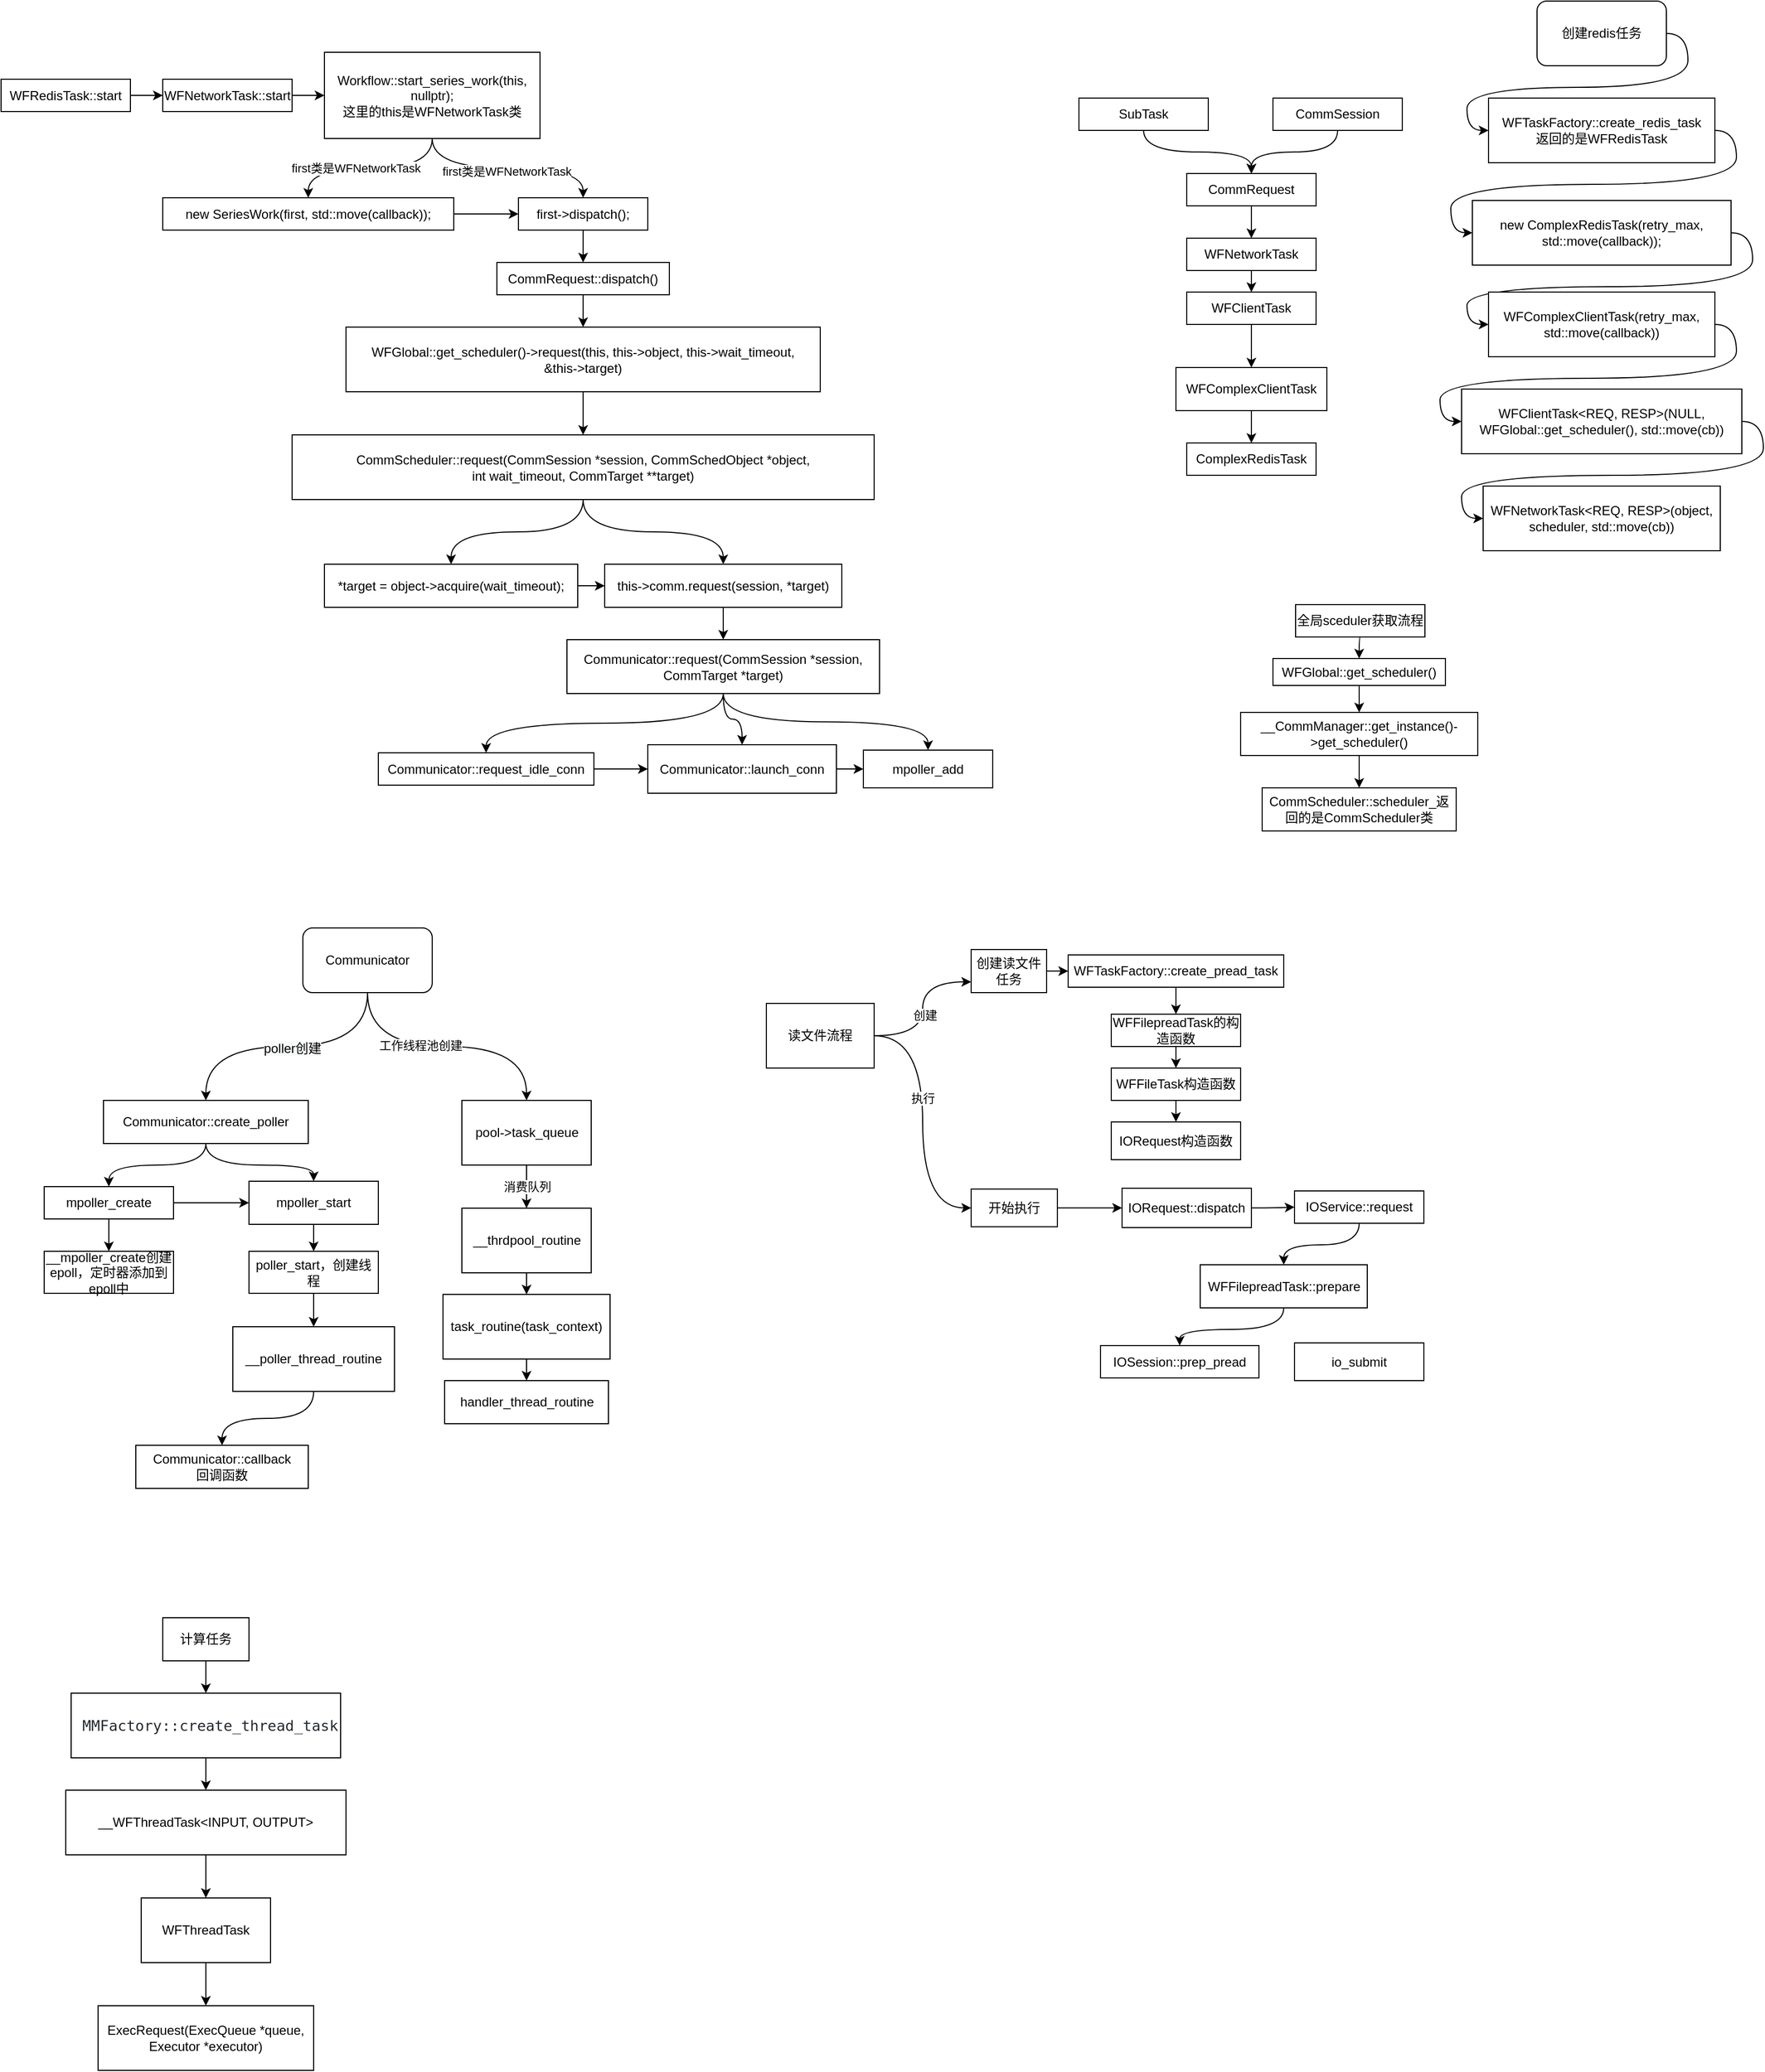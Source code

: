 <mxfile version="14.5.3" type="github">
  <diagram id="UP1-qwlF9aJPhvvTiWTV" name="Page-1">
    <mxGraphModel dx="1359" dy="1908" grid="1" gridSize="10" guides="1" tooltips="1" connect="1" arrows="1" fold="1" page="1" pageScale="1" pageWidth="827" pageHeight="1169" math="0" shadow="0">
      <root>
        <mxCell id="0" />
        <mxCell id="1" parent="0" />
        <mxCell id="LnEWv4F4pNgl14aYY6Xp-3" style="edgeStyle=orthogonalEdgeStyle;rounded=0;orthogonalLoop=1;jettySize=auto;html=1;exitX=1;exitY=0.5;exitDx=0;exitDy=0;entryX=0;entryY=0.5;entryDx=0;entryDy=0;" parent="1" source="LnEWv4F4pNgl14aYY6Xp-1" target="LnEWv4F4pNgl14aYY6Xp-2" edge="1">
          <mxGeometry relative="1" as="geometry" />
        </mxCell>
        <mxCell id="LnEWv4F4pNgl14aYY6Xp-1" value="WFRedisTask::start" style="rounded=0;whiteSpace=wrap;html=1;" parent="1" vertex="1">
          <mxGeometry x="40" y="22.5" width="120" height="30" as="geometry" />
        </mxCell>
        <mxCell id="LnEWv4F4pNgl14aYY6Xp-5" style="edgeStyle=orthogonalEdgeStyle;rounded=0;orthogonalLoop=1;jettySize=auto;html=1;exitX=1;exitY=0.5;exitDx=0;exitDy=0;entryX=0;entryY=0.5;entryDx=0;entryDy=0;" parent="1" source="LnEWv4F4pNgl14aYY6Xp-2" target="LnEWv4F4pNgl14aYY6Xp-4" edge="1">
          <mxGeometry relative="1" as="geometry" />
        </mxCell>
        <mxCell id="LnEWv4F4pNgl14aYY6Xp-2" value="WFNetworkTask::start" style="rounded=0;whiteSpace=wrap;html=1;" parent="1" vertex="1">
          <mxGeometry x="190" y="22.5" width="120" height="30" as="geometry" />
        </mxCell>
        <mxCell id="LnEWv4F4pNgl14aYY6Xp-17" style="edgeStyle=orthogonalEdgeStyle;curved=1;rounded=0;orthogonalLoop=1;jettySize=auto;html=1;exitX=0.5;exitY=1;exitDx=0;exitDy=0;" parent="1" source="LnEWv4F4pNgl14aYY6Xp-4" target="LnEWv4F4pNgl14aYY6Xp-14" edge="1">
          <mxGeometry relative="1" as="geometry" />
        </mxCell>
        <mxCell id="LnEWv4F4pNgl14aYY6Xp-19" value="first类是WFNetworkTask" style="edgeLabel;html=1;align=center;verticalAlign=middle;resizable=0;points=[];" parent="LnEWv4F4pNgl14aYY6Xp-17" vertex="1" connectable="0">
          <mxGeometry x="0.171" relative="1" as="geometry">
            <mxPoint x="1" as="offset" />
          </mxGeometry>
        </mxCell>
        <mxCell id="LnEWv4F4pNgl14aYY6Xp-18" style="edgeStyle=orthogonalEdgeStyle;curved=1;rounded=0;orthogonalLoop=1;jettySize=auto;html=1;exitX=0.5;exitY=1;exitDx=0;exitDy=0;entryX=0.5;entryY=0;entryDx=0;entryDy=0;" parent="1" source="LnEWv4F4pNgl14aYY6Xp-4" target="LnEWv4F4pNgl14aYY6Xp-15" edge="1">
          <mxGeometry relative="1" as="geometry" />
        </mxCell>
        <mxCell id="LnEWv4F4pNgl14aYY6Xp-20" value="first类是WFNetworkTask" style="edgeLabel;html=1;align=center;verticalAlign=middle;resizable=0;points=[];" parent="LnEWv4F4pNgl14aYY6Xp-18" vertex="1" connectable="0">
          <mxGeometry x="-0.012" y="-2" relative="1" as="geometry">
            <mxPoint y="1" as="offset" />
          </mxGeometry>
        </mxCell>
        <mxCell id="LnEWv4F4pNgl14aYY6Xp-4" value="Workflow::start_series_work(this, nullptr);&lt;br&gt;这里的this是WFNetworkTask类" style="rounded=0;whiteSpace=wrap;html=1;" parent="1" vertex="1">
          <mxGeometry x="340" y="-2.5" width="200" height="80" as="geometry" />
        </mxCell>
        <mxCell id="LnEWv4F4pNgl14aYY6Xp-29" style="edgeStyle=orthogonalEdgeStyle;curved=1;rounded=0;orthogonalLoop=1;jettySize=auto;html=1;exitX=0.5;exitY=1;exitDx=0;exitDy=0;entryX=0.5;entryY=0;entryDx=0;entryDy=0;" parent="1" source="LnEWv4F4pNgl14aYY6Xp-6" target="LnEWv4F4pNgl14aYY6Xp-27" edge="1">
          <mxGeometry relative="1" as="geometry" />
        </mxCell>
        <mxCell id="LnEWv4F4pNgl14aYY6Xp-6" value="WFNetworkTask" style="rounded=0;whiteSpace=wrap;html=1;" parent="1" vertex="1">
          <mxGeometry x="1140" y="170" width="120" height="30" as="geometry" />
        </mxCell>
        <mxCell id="LnEWv4F4pNgl14aYY6Xp-8" style="edgeStyle=orthogonalEdgeStyle;rounded=0;orthogonalLoop=1;jettySize=auto;html=1;exitX=0.5;exitY=1;exitDx=0;exitDy=0;entryX=0.5;entryY=0;entryDx=0;entryDy=0;" parent="1" source="LnEWv4F4pNgl14aYY6Xp-7" target="LnEWv4F4pNgl14aYY6Xp-6" edge="1">
          <mxGeometry relative="1" as="geometry" />
        </mxCell>
        <mxCell id="LnEWv4F4pNgl14aYY6Xp-7" value="CommRequest" style="rounded=0;whiteSpace=wrap;html=1;" parent="1" vertex="1">
          <mxGeometry x="1140" y="110" width="120" height="30" as="geometry" />
        </mxCell>
        <mxCell id="LnEWv4F4pNgl14aYY6Xp-13" style="edgeStyle=orthogonalEdgeStyle;curved=1;rounded=0;orthogonalLoop=1;jettySize=auto;html=1;exitX=0.5;exitY=1;exitDx=0;exitDy=0;entryX=0.5;entryY=0;entryDx=0;entryDy=0;" parent="1" source="LnEWv4F4pNgl14aYY6Xp-9" target="LnEWv4F4pNgl14aYY6Xp-7" edge="1">
          <mxGeometry relative="1" as="geometry" />
        </mxCell>
        <mxCell id="LnEWv4F4pNgl14aYY6Xp-9" value="SubTask" style="rounded=0;whiteSpace=wrap;html=1;" parent="1" vertex="1">
          <mxGeometry x="1040" y="40" width="120" height="30" as="geometry" />
        </mxCell>
        <mxCell id="LnEWv4F4pNgl14aYY6Xp-11" style="edgeStyle=orthogonalEdgeStyle;rounded=0;orthogonalLoop=1;jettySize=auto;html=1;exitX=0.5;exitY=1;exitDx=0;exitDy=0;entryX=0.5;entryY=0;entryDx=0;entryDy=0;curved=1;" parent="1" source="LnEWv4F4pNgl14aYY6Xp-10" target="LnEWv4F4pNgl14aYY6Xp-7" edge="1">
          <mxGeometry relative="1" as="geometry" />
        </mxCell>
        <mxCell id="LnEWv4F4pNgl14aYY6Xp-10" value="CommSession" style="rounded=0;whiteSpace=wrap;html=1;" parent="1" vertex="1">
          <mxGeometry x="1220" y="40" width="120" height="30" as="geometry" />
        </mxCell>
        <mxCell id="LnEWv4F4pNgl14aYY6Xp-16" style="edgeStyle=orthogonalEdgeStyle;curved=1;rounded=0;orthogonalLoop=1;jettySize=auto;html=1;exitX=1;exitY=0.5;exitDx=0;exitDy=0;" parent="1" source="LnEWv4F4pNgl14aYY6Xp-14" target="LnEWv4F4pNgl14aYY6Xp-15" edge="1">
          <mxGeometry relative="1" as="geometry" />
        </mxCell>
        <mxCell id="LnEWv4F4pNgl14aYY6Xp-14" value="new SeriesWork(first, std::move(callback));" style="rounded=0;whiteSpace=wrap;html=1;" parent="1" vertex="1">
          <mxGeometry x="190" y="132.5" width="270" height="30" as="geometry" />
        </mxCell>
        <mxCell id="LnEWv4F4pNgl14aYY6Xp-22" style="edgeStyle=orthogonalEdgeStyle;curved=1;rounded=0;orthogonalLoop=1;jettySize=auto;html=1;exitX=0.5;exitY=1;exitDx=0;exitDy=0;entryX=0.5;entryY=0;entryDx=0;entryDy=0;" parent="1" source="LnEWv4F4pNgl14aYY6Xp-15" target="LnEWv4F4pNgl14aYY6Xp-21" edge="1">
          <mxGeometry relative="1" as="geometry" />
        </mxCell>
        <mxCell id="LnEWv4F4pNgl14aYY6Xp-15" value="first-&amp;gt;dispatch();" style="rounded=0;whiteSpace=wrap;html=1;" parent="1" vertex="1">
          <mxGeometry x="520" y="132.5" width="120" height="30" as="geometry" />
        </mxCell>
        <mxCell id="LnEWv4F4pNgl14aYY6Xp-40" style="edgeStyle=orthogonalEdgeStyle;curved=1;rounded=0;orthogonalLoop=1;jettySize=auto;html=1;exitX=0.5;exitY=1;exitDx=0;exitDy=0;entryX=0.5;entryY=0;entryDx=0;entryDy=0;" parent="1" source="LnEWv4F4pNgl14aYY6Xp-21" target="LnEWv4F4pNgl14aYY6Xp-39" edge="1">
          <mxGeometry relative="1" as="geometry" />
        </mxCell>
        <mxCell id="LnEWv4F4pNgl14aYY6Xp-21" value="CommRequest::dispatch()" style="rounded=0;whiteSpace=wrap;html=1;" parent="1" vertex="1">
          <mxGeometry x="500" y="192.5" width="160" height="30" as="geometry" />
        </mxCell>
        <mxCell id="LnEWv4F4pNgl14aYY6Xp-23" value="ComplexRedisTask" style="rounded=0;whiteSpace=wrap;html=1;" parent="1" vertex="1">
          <mxGeometry x="1140" y="360" width="120" height="30" as="geometry" />
        </mxCell>
        <mxCell id="LnEWv4F4pNgl14aYY6Xp-26" style="edgeStyle=orthogonalEdgeStyle;curved=1;rounded=0;orthogonalLoop=1;jettySize=auto;html=1;exitX=0.5;exitY=1;exitDx=0;exitDy=0;entryX=0.5;entryY=0;entryDx=0;entryDy=0;" parent="1" source="LnEWv4F4pNgl14aYY6Xp-24" target="LnEWv4F4pNgl14aYY6Xp-23" edge="1">
          <mxGeometry relative="1" as="geometry" />
        </mxCell>
        <mxCell id="LnEWv4F4pNgl14aYY6Xp-24" value="WFComplexClientTask" style="rounded=0;whiteSpace=wrap;html=1;" parent="1" vertex="1">
          <mxGeometry x="1130" y="290" width="140" height="40" as="geometry" />
        </mxCell>
        <mxCell id="LnEWv4F4pNgl14aYY6Xp-28" style="edgeStyle=orthogonalEdgeStyle;curved=1;rounded=0;orthogonalLoop=1;jettySize=auto;html=1;exitX=0.5;exitY=1;exitDx=0;exitDy=0;entryX=0.5;entryY=0;entryDx=0;entryDy=0;" parent="1" source="LnEWv4F4pNgl14aYY6Xp-27" target="LnEWv4F4pNgl14aYY6Xp-24" edge="1">
          <mxGeometry relative="1" as="geometry" />
        </mxCell>
        <mxCell id="LnEWv4F4pNgl14aYY6Xp-27" value="WFClientTask" style="rounded=0;whiteSpace=wrap;html=1;" parent="1" vertex="1">
          <mxGeometry x="1140" y="220" width="120" height="30" as="geometry" />
        </mxCell>
        <mxCell id="LnEWv4F4pNgl14aYY6Xp-32" style="edgeStyle=orthogonalEdgeStyle;curved=1;rounded=0;orthogonalLoop=1;jettySize=auto;html=1;exitX=1;exitY=0.5;exitDx=0;exitDy=0;entryX=0;entryY=0.5;entryDx=0;entryDy=0;" parent="1" source="LnEWv4F4pNgl14aYY6Xp-30" target="LnEWv4F4pNgl14aYY6Xp-31" edge="1">
          <mxGeometry relative="1" as="geometry" />
        </mxCell>
        <mxCell id="LnEWv4F4pNgl14aYY6Xp-30" value="WFTaskFactory::create_redis_task&lt;br&gt;返回的是WFRedisTask" style="rounded=0;whiteSpace=wrap;html=1;" parent="1" vertex="1">
          <mxGeometry x="1420" y="40" width="210" height="60" as="geometry" />
        </mxCell>
        <mxCell id="LnEWv4F4pNgl14aYY6Xp-34" style="edgeStyle=orthogonalEdgeStyle;curved=1;rounded=0;orthogonalLoop=1;jettySize=auto;html=1;exitX=1;exitY=0.5;exitDx=0;exitDy=0;entryX=0;entryY=0.5;entryDx=0;entryDy=0;" parent="1" source="LnEWv4F4pNgl14aYY6Xp-31" target="LnEWv4F4pNgl14aYY6Xp-33" edge="1">
          <mxGeometry relative="1" as="geometry" />
        </mxCell>
        <mxCell id="LnEWv4F4pNgl14aYY6Xp-31" value="new ComplexRedisTask(retry_max, std::move(callback));" style="rounded=0;whiteSpace=wrap;html=1;" parent="1" vertex="1">
          <mxGeometry x="1405" y="135" width="240" height="60" as="geometry" />
        </mxCell>
        <mxCell id="LnEWv4F4pNgl14aYY6Xp-36" style="edgeStyle=orthogonalEdgeStyle;curved=1;rounded=0;orthogonalLoop=1;jettySize=auto;html=1;exitX=1;exitY=0.5;exitDx=0;exitDy=0;entryX=0;entryY=0.5;entryDx=0;entryDy=0;" parent="1" source="LnEWv4F4pNgl14aYY6Xp-33" target="LnEWv4F4pNgl14aYY6Xp-35" edge="1">
          <mxGeometry relative="1" as="geometry" />
        </mxCell>
        <mxCell id="LnEWv4F4pNgl14aYY6Xp-33" value="WFComplexClientTask(retry_max, std::move(callback))" style="rounded=0;whiteSpace=wrap;html=1;" parent="1" vertex="1">
          <mxGeometry x="1420" y="220" width="210" height="60" as="geometry" />
        </mxCell>
        <mxCell id="LnEWv4F4pNgl14aYY6Xp-38" style="edgeStyle=orthogonalEdgeStyle;curved=1;rounded=0;orthogonalLoop=1;jettySize=auto;html=1;exitX=1;exitY=0.5;exitDx=0;exitDy=0;entryX=0;entryY=0.5;entryDx=0;entryDy=0;" parent="1" source="LnEWv4F4pNgl14aYY6Xp-35" target="LnEWv4F4pNgl14aYY6Xp-37" edge="1">
          <mxGeometry relative="1" as="geometry" />
        </mxCell>
        <mxCell id="LnEWv4F4pNgl14aYY6Xp-35" value="WFClientTask&amp;lt;REQ, RESP&amp;gt;(NULL, WFGlobal::get_scheduler(), std::move(cb))" style="rounded=0;whiteSpace=wrap;html=1;" parent="1" vertex="1">
          <mxGeometry x="1395" y="310" width="260" height="60" as="geometry" />
        </mxCell>
        <mxCell id="LnEWv4F4pNgl14aYY6Xp-37" value="WFNetworkTask&amp;lt;REQ, RESP&amp;gt;(object, scheduler, std::move(cb))" style="rounded=0;whiteSpace=wrap;html=1;" parent="1" vertex="1">
          <mxGeometry x="1415" y="400" width="220" height="60" as="geometry" />
        </mxCell>
        <mxCell id="nBKweqbWxlO77C3QkO8n-9" style="edgeStyle=orthogonalEdgeStyle;curved=1;rounded=0;orthogonalLoop=1;jettySize=auto;html=1;exitX=0.5;exitY=1;exitDx=0;exitDy=0;" parent="1" source="LnEWv4F4pNgl14aYY6Xp-39" target="nBKweqbWxlO77C3QkO8n-8" edge="1">
          <mxGeometry relative="1" as="geometry" />
        </mxCell>
        <mxCell id="LnEWv4F4pNgl14aYY6Xp-39" value="&lt;span&gt;WFGlobal::get_scheduler()-&amp;gt;request(&lt;/span&gt;&lt;span&gt;this, this-&amp;gt;object, this-&amp;gt;wait_timeout,&lt;br&gt;&lt;/span&gt;&lt;span&gt;        &lt;/span&gt;&lt;span&gt; &amp;amp;this-&amp;gt;target&lt;/span&gt;&lt;span&gt;)&lt;/span&gt;" style="rounded=0;whiteSpace=wrap;html=1;" parent="1" vertex="1">
          <mxGeometry x="360" y="252.5" width="440" height="60" as="geometry" />
        </mxCell>
        <mxCell id="LnEWv4F4pNgl14aYY6Xp-42" style="edgeStyle=orthogonalEdgeStyle;curved=1;rounded=0;orthogonalLoop=1;jettySize=auto;html=1;exitX=1;exitY=0.5;exitDx=0;exitDy=0;entryX=0;entryY=0.5;entryDx=0;entryDy=0;" parent="1" source="LnEWv4F4pNgl14aYY6Xp-41" target="LnEWv4F4pNgl14aYY6Xp-30" edge="1">
          <mxGeometry relative="1" as="geometry" />
        </mxCell>
        <mxCell id="LnEWv4F4pNgl14aYY6Xp-41" value="创建redis任务" style="rounded=1;whiteSpace=wrap;html=1;" parent="1" vertex="1">
          <mxGeometry x="1465" y="-50" width="120" height="60" as="geometry" />
        </mxCell>
        <mxCell id="nBKweqbWxlO77C3QkO8n-3" style="edgeStyle=orthogonalEdgeStyle;curved=1;rounded=0;orthogonalLoop=1;jettySize=auto;html=1;exitX=0.5;exitY=1;exitDx=0;exitDy=0;entryX=0.5;entryY=0;entryDx=0;entryDy=0;" parent="1" source="nBKweqbWxlO77C3QkO8n-1" target="nBKweqbWxlO77C3QkO8n-2" edge="1">
          <mxGeometry relative="1" as="geometry" />
        </mxCell>
        <mxCell id="nBKweqbWxlO77C3QkO8n-1" value="WFGlobal::get_scheduler()" style="rounded=0;whiteSpace=wrap;html=1;" parent="1" vertex="1">
          <mxGeometry x="1220" y="560" width="160" height="25" as="geometry" />
        </mxCell>
        <mxCell id="nBKweqbWxlO77C3QkO8n-5" style="edgeStyle=orthogonalEdgeStyle;curved=1;rounded=0;orthogonalLoop=1;jettySize=auto;html=1;exitX=0.5;exitY=1;exitDx=0;exitDy=0;entryX=0.5;entryY=0;entryDx=0;entryDy=0;" parent="1" source="nBKweqbWxlO77C3QkO8n-2" target="nBKweqbWxlO77C3QkO8n-4" edge="1">
          <mxGeometry relative="1" as="geometry" />
        </mxCell>
        <mxCell id="nBKweqbWxlO77C3QkO8n-2" value="__CommManager::get_instance()-&amp;gt;get_scheduler()" style="rounded=0;whiteSpace=wrap;html=1;" parent="1" vertex="1">
          <mxGeometry x="1190" y="610" width="220" height="40" as="geometry" />
        </mxCell>
        <mxCell id="nBKweqbWxlO77C3QkO8n-4" value="CommScheduler::scheduler_返回的是CommScheduler类" style="rounded=0;whiteSpace=wrap;html=1;" parent="1" vertex="1">
          <mxGeometry x="1210" y="680" width="180" height="40" as="geometry" />
        </mxCell>
        <mxCell id="nBKweqbWxlO77C3QkO8n-7" style="edgeStyle=orthogonalEdgeStyle;curved=1;rounded=0;orthogonalLoop=1;jettySize=auto;html=1;exitX=0.5;exitY=1;exitDx=0;exitDy=0;entryX=0.5;entryY=0;entryDx=0;entryDy=0;" parent="1" source="nBKweqbWxlO77C3QkO8n-6" target="nBKweqbWxlO77C3QkO8n-1" edge="1">
          <mxGeometry relative="1" as="geometry" />
        </mxCell>
        <mxCell id="nBKweqbWxlO77C3QkO8n-6" value="全局sceduler获取流程" style="rounded=0;whiteSpace=wrap;html=1;" parent="1" vertex="1">
          <mxGeometry x="1241" y="510" width="120" height="30" as="geometry" />
        </mxCell>
        <mxCell id="nBKweqbWxlO77C3QkO8n-12" style="edgeStyle=orthogonalEdgeStyle;curved=1;rounded=0;orthogonalLoop=1;jettySize=auto;html=1;exitX=0.5;exitY=1;exitDx=0;exitDy=0;" parent="1" source="nBKweqbWxlO77C3QkO8n-8" target="nBKweqbWxlO77C3QkO8n-10" edge="1">
          <mxGeometry relative="1" as="geometry" />
        </mxCell>
        <mxCell id="nBKweqbWxlO77C3QkO8n-13" style="edgeStyle=orthogonalEdgeStyle;curved=1;rounded=0;orthogonalLoop=1;jettySize=auto;html=1;exitX=0.5;exitY=1;exitDx=0;exitDy=0;entryX=0.5;entryY=0;entryDx=0;entryDy=0;" parent="1" source="nBKweqbWxlO77C3QkO8n-8" target="nBKweqbWxlO77C3QkO8n-11" edge="1">
          <mxGeometry relative="1" as="geometry" />
        </mxCell>
        <mxCell id="nBKweqbWxlO77C3QkO8n-8" value="CommScheduler::&lt;span&gt;request(CommSession *session, CommSchedObject *object,&lt;/span&gt;&lt;div&gt;&lt;span&gt;    &lt;/span&gt;int wait_timeout, CommTarget **target)&lt;/div&gt;" style="rounded=0;whiteSpace=wrap;html=1;" parent="1" vertex="1">
          <mxGeometry x="310" y="352.5" width="540" height="60" as="geometry" />
        </mxCell>
        <mxCell id="nBKweqbWxlO77C3QkO8n-14" style="edgeStyle=orthogonalEdgeStyle;curved=1;rounded=0;orthogonalLoop=1;jettySize=auto;html=1;exitX=1;exitY=0.5;exitDx=0;exitDy=0;entryX=0;entryY=0.5;entryDx=0;entryDy=0;" parent="1" source="nBKweqbWxlO77C3QkO8n-10" target="nBKweqbWxlO77C3QkO8n-11" edge="1">
          <mxGeometry relative="1" as="geometry" />
        </mxCell>
        <mxCell id="nBKweqbWxlO77C3QkO8n-10" value="*target = object-&amp;gt;acquire(wait_timeout);" style="rounded=0;whiteSpace=wrap;html=1;" parent="1" vertex="1">
          <mxGeometry x="340" y="472.5" width="235" height="40" as="geometry" />
        </mxCell>
        <mxCell id="nBKweqbWxlO77C3QkO8n-16" style="edgeStyle=orthogonalEdgeStyle;curved=1;rounded=0;orthogonalLoop=1;jettySize=auto;html=1;exitX=0.5;exitY=1;exitDx=0;exitDy=0;entryX=0.5;entryY=0;entryDx=0;entryDy=0;" parent="1" source="nBKweqbWxlO77C3QkO8n-11" target="nBKweqbWxlO77C3QkO8n-15" edge="1">
          <mxGeometry relative="1" as="geometry" />
        </mxCell>
        <mxCell id="nBKweqbWxlO77C3QkO8n-11" value="this-&amp;gt;comm.request(session, *target)" style="rounded=0;whiteSpace=wrap;html=1;" parent="1" vertex="1">
          <mxGeometry x="600" y="472.5" width="220" height="40" as="geometry" />
        </mxCell>
        <mxCell id="nBKweqbWxlO77C3QkO8n-18" style="edgeStyle=orthogonalEdgeStyle;curved=1;rounded=0;orthogonalLoop=1;jettySize=auto;html=1;exitX=0.5;exitY=1;exitDx=0;exitDy=0;entryX=0.5;entryY=0;entryDx=0;entryDy=0;" parent="1" source="nBKweqbWxlO77C3QkO8n-15" target="nBKweqbWxlO77C3QkO8n-17" edge="1">
          <mxGeometry relative="1" as="geometry" />
        </mxCell>
        <mxCell id="nBKweqbWxlO77C3QkO8n-23" style="edgeStyle=orthogonalEdgeStyle;curved=1;rounded=0;orthogonalLoop=1;jettySize=auto;html=1;exitX=0.5;exitY=1;exitDx=0;exitDy=0;entryX=0.5;entryY=0;entryDx=0;entryDy=0;" parent="1" source="nBKweqbWxlO77C3QkO8n-15" target="nBKweqbWxlO77C3QkO8n-21" edge="1">
          <mxGeometry relative="1" as="geometry" />
        </mxCell>
        <mxCell id="GPocB0gx4cp1PQhO70np-47" style="edgeStyle=orthogonalEdgeStyle;curved=1;rounded=0;orthogonalLoop=1;jettySize=auto;html=1;exitX=0.5;exitY=1;exitDx=0;exitDy=0;" parent="1" source="nBKweqbWxlO77C3QkO8n-15" target="nBKweqbWxlO77C3QkO8n-20" edge="1">
          <mxGeometry relative="1" as="geometry" />
        </mxCell>
        <mxCell id="nBKweqbWxlO77C3QkO8n-15" value="Communicator::request(CommSession *session, CommTarget *target)" style="rounded=0;whiteSpace=wrap;html=1;" parent="1" vertex="1">
          <mxGeometry x="565" y="542.5" width="290" height="50" as="geometry" />
        </mxCell>
        <mxCell id="GPocB0gx4cp1PQhO70np-46" style="edgeStyle=orthogonalEdgeStyle;curved=1;rounded=0;orthogonalLoop=1;jettySize=auto;html=1;exitX=1;exitY=0.5;exitDx=0;exitDy=0;entryX=0;entryY=0.5;entryDx=0;entryDy=0;" parent="1" source="nBKweqbWxlO77C3QkO8n-17" target="nBKweqbWxlO77C3QkO8n-20" edge="1">
          <mxGeometry relative="1" as="geometry" />
        </mxCell>
        <mxCell id="nBKweqbWxlO77C3QkO8n-17" value="Communicator::request_idle_conn" style="rounded=0;whiteSpace=wrap;html=1;" parent="1" vertex="1">
          <mxGeometry x="390" y="647.5" width="200" height="30" as="geometry" />
        </mxCell>
        <mxCell id="GPocB0gx4cp1PQhO70np-44" style="edgeStyle=orthogonalEdgeStyle;curved=1;rounded=0;orthogonalLoop=1;jettySize=auto;html=1;exitX=1;exitY=0.5;exitDx=0;exitDy=0;entryX=0;entryY=0.5;entryDx=0;entryDy=0;" parent="1" source="nBKweqbWxlO77C3QkO8n-20" target="nBKweqbWxlO77C3QkO8n-21" edge="1">
          <mxGeometry relative="1" as="geometry" />
        </mxCell>
        <mxCell id="nBKweqbWxlO77C3QkO8n-20" value="Communicator::launch_conn" style="rounded=0;whiteSpace=wrap;html=1;" parent="1" vertex="1">
          <mxGeometry x="640" y="640" width="175" height="45" as="geometry" />
        </mxCell>
        <mxCell id="nBKweqbWxlO77C3QkO8n-21" value="mpoller_add" style="rounded=0;whiteSpace=wrap;html=1;" parent="1" vertex="1">
          <mxGeometry x="840" y="645" width="120" height="35" as="geometry" />
        </mxCell>
        <mxCell id="nBKweqbWxlO77C3QkO8n-31" style="edgeStyle=orthogonalEdgeStyle;curved=1;rounded=0;orthogonalLoop=1;jettySize=auto;html=1;exitX=0.5;exitY=1;exitDx=0;exitDy=0;entryX=0.5;entryY=0;entryDx=0;entryDy=0;" parent="1" source="nBKweqbWxlO77C3QkO8n-26" target="nBKweqbWxlO77C3QkO8n-30" edge="1">
          <mxGeometry relative="1" as="geometry" />
        </mxCell>
        <mxCell id="nBKweqbWxlO77C3QkO8n-36" style="edgeStyle=orthogonalEdgeStyle;curved=1;rounded=0;orthogonalLoop=1;jettySize=auto;html=1;exitX=0.5;exitY=1;exitDx=0;exitDy=0;" parent="1" source="nBKweqbWxlO77C3QkO8n-26" target="nBKweqbWxlO77C3QkO8n-35" edge="1">
          <mxGeometry relative="1" as="geometry" />
        </mxCell>
        <mxCell id="nBKweqbWxlO77C3QkO8n-26" value="Communicator::create_poller" style="rounded=0;whiteSpace=wrap;html=1;" parent="1" vertex="1">
          <mxGeometry x="135" y="970" width="190" height="40" as="geometry" />
        </mxCell>
        <mxCell id="nBKweqbWxlO77C3QkO8n-29" style="edgeStyle=orthogonalEdgeStyle;curved=1;rounded=0;orthogonalLoop=1;jettySize=auto;html=1;exitX=0.5;exitY=1;exitDx=0;exitDy=0;entryX=0.5;entryY=0;entryDx=0;entryDy=0;" parent="1" source="nBKweqbWxlO77C3QkO8n-28" target="nBKweqbWxlO77C3QkO8n-26" edge="1">
          <mxGeometry relative="1" as="geometry" />
        </mxCell>
        <mxCell id="GPocB0gx4cp1PQhO70np-40" value="&lt;span style=&quot;font-size: 12px ; background-color: rgb(248 , 249 , 250)&quot;&gt;poller创建&lt;/span&gt;" style="edgeLabel;html=1;align=center;verticalAlign=middle;resizable=0;points=[];" parent="nBKweqbWxlO77C3QkO8n-29" vertex="1" connectable="0">
          <mxGeometry x="-0.028" y="2" relative="1" as="geometry">
            <mxPoint x="1" as="offset" />
          </mxGeometry>
        </mxCell>
        <mxCell id="GPocB0gx4cp1PQhO70np-41" style="edgeStyle=orthogonalEdgeStyle;curved=1;rounded=0;orthogonalLoop=1;jettySize=auto;html=1;exitX=0.5;exitY=1;exitDx=0;exitDy=0;" parent="1" source="nBKweqbWxlO77C3QkO8n-28" target="GPocB0gx4cp1PQhO70np-32" edge="1">
          <mxGeometry relative="1" as="geometry" />
        </mxCell>
        <mxCell id="GPocB0gx4cp1PQhO70np-42" value="工作线程池创建" style="edgeLabel;html=1;align=center;verticalAlign=middle;resizable=0;points=[];" parent="GPocB0gx4cp1PQhO70np-41" vertex="1" connectable="0">
          <mxGeometry x="-0.204" y="2" relative="1" as="geometry">
            <mxPoint y="1" as="offset" />
          </mxGeometry>
        </mxCell>
        <mxCell id="nBKweqbWxlO77C3QkO8n-28" value="&lt;span&gt;Communicator&lt;/span&gt;" style="rounded=1;whiteSpace=wrap;html=1;" parent="1" vertex="1">
          <mxGeometry x="320" y="810" width="120" height="60" as="geometry" />
        </mxCell>
        <mxCell id="nBKweqbWxlO77C3QkO8n-34" style="edgeStyle=orthogonalEdgeStyle;curved=1;rounded=0;orthogonalLoop=1;jettySize=auto;html=1;exitX=0.5;exitY=1;exitDx=0;exitDy=0;entryX=0.5;entryY=0;entryDx=0;entryDy=0;" parent="1" source="nBKweqbWxlO77C3QkO8n-30" target="nBKweqbWxlO77C3QkO8n-32" edge="1">
          <mxGeometry relative="1" as="geometry" />
        </mxCell>
        <mxCell id="nBKweqbWxlO77C3QkO8n-40" style="edgeStyle=orthogonalEdgeStyle;curved=1;rounded=0;orthogonalLoop=1;jettySize=auto;html=1;exitX=1;exitY=0.5;exitDx=0;exitDy=0;entryX=0;entryY=0.5;entryDx=0;entryDy=0;" parent="1" source="nBKweqbWxlO77C3QkO8n-30" target="nBKweqbWxlO77C3QkO8n-35" edge="1">
          <mxGeometry relative="1" as="geometry" />
        </mxCell>
        <mxCell id="nBKweqbWxlO77C3QkO8n-30" value="mpoller_create" style="rounded=0;whiteSpace=wrap;html=1;" parent="1" vertex="1">
          <mxGeometry x="80" y="1050" width="120" height="30" as="geometry" />
        </mxCell>
        <mxCell id="nBKweqbWxlO77C3QkO8n-32" value="__mpoller_create创建epoll，定时器添加到epoll中" style="rounded=0;whiteSpace=wrap;html=1;" parent="1" vertex="1">
          <mxGeometry x="80" y="1110" width="120" height="39" as="geometry" />
        </mxCell>
        <mxCell id="nBKweqbWxlO77C3QkO8n-39" style="edgeStyle=orthogonalEdgeStyle;curved=1;rounded=0;orthogonalLoop=1;jettySize=auto;html=1;exitX=0.5;exitY=1;exitDx=0;exitDy=0;entryX=0.5;entryY=0;entryDx=0;entryDy=0;" parent="1" source="nBKweqbWxlO77C3QkO8n-35" target="nBKweqbWxlO77C3QkO8n-38" edge="1">
          <mxGeometry relative="1" as="geometry" />
        </mxCell>
        <mxCell id="nBKweqbWxlO77C3QkO8n-35" value="mpoller_start" style="rounded=0;whiteSpace=wrap;html=1;" parent="1" vertex="1">
          <mxGeometry x="270" y="1045" width="120" height="40" as="geometry" />
        </mxCell>
        <mxCell id="nBKweqbWxlO77C3QkO8n-42" style="edgeStyle=orthogonalEdgeStyle;curved=1;rounded=0;orthogonalLoop=1;jettySize=auto;html=1;exitX=0.5;exitY=1;exitDx=0;exitDy=0;" parent="1" source="nBKweqbWxlO77C3QkO8n-38" target="nBKweqbWxlO77C3QkO8n-41" edge="1">
          <mxGeometry relative="1" as="geometry" />
        </mxCell>
        <mxCell id="nBKweqbWxlO77C3QkO8n-38" value="poller_start，创建线程" style="rounded=0;whiteSpace=wrap;html=1;" parent="1" vertex="1">
          <mxGeometry x="270" y="1110" width="120" height="39" as="geometry" />
        </mxCell>
        <mxCell id="GPocB0gx4cp1PQhO70np-3" style="edgeStyle=orthogonalEdgeStyle;rounded=0;orthogonalLoop=1;jettySize=auto;html=1;exitX=0.5;exitY=1;exitDx=0;exitDy=0;entryX=0.5;entryY=0;entryDx=0;entryDy=0;curved=1;" parent="1" source="nBKweqbWxlO77C3QkO8n-41" target="GPocB0gx4cp1PQhO70np-1" edge="1">
          <mxGeometry relative="1" as="geometry" />
        </mxCell>
        <mxCell id="nBKweqbWxlO77C3QkO8n-41" value="__poller_thread_routine" style="rounded=0;whiteSpace=wrap;html=1;" parent="1" vertex="1">
          <mxGeometry x="255" y="1180" width="150" height="60" as="geometry" />
        </mxCell>
        <mxCell id="GPocB0gx4cp1PQhO70np-1" value="Communicator::callback&lt;br&gt;回调函数" style="rounded=0;whiteSpace=wrap;html=1;" parent="1" vertex="1">
          <mxGeometry x="165" y="1290" width="160" height="40" as="geometry" />
        </mxCell>
        <mxCell id="GPocB0gx4cp1PQhO70np-6" style="edgeStyle=orthogonalEdgeStyle;curved=1;rounded=0;orthogonalLoop=1;jettySize=auto;html=1;exitX=1;exitY=0.5;exitDx=0;exitDy=0;entryX=0;entryY=0.5;entryDx=0;entryDy=0;" parent="1" source="GPocB0gx4cp1PQhO70np-4" target="GPocB0gx4cp1PQhO70np-5" edge="1">
          <mxGeometry relative="1" as="geometry" />
        </mxCell>
        <mxCell id="GPocB0gx4cp1PQhO70np-4" value="创建读文件任务" style="rounded=0;whiteSpace=wrap;html=1;" parent="1" vertex="1">
          <mxGeometry x="940" y="830" width="70" height="40" as="geometry" />
        </mxCell>
        <mxCell id="GPocB0gx4cp1PQhO70np-9" style="edgeStyle=orthogonalEdgeStyle;curved=1;rounded=0;orthogonalLoop=1;jettySize=auto;html=1;exitX=0.5;exitY=1;exitDx=0;exitDy=0;" parent="1" source="GPocB0gx4cp1PQhO70np-5" target="GPocB0gx4cp1PQhO70np-8" edge="1">
          <mxGeometry relative="1" as="geometry" />
        </mxCell>
        <mxCell id="GPocB0gx4cp1PQhO70np-5" value="WFTaskFactory::create_pread_task" style="rounded=0;whiteSpace=wrap;html=1;" parent="1" vertex="1">
          <mxGeometry x="1030" y="835" width="200" height="30" as="geometry" />
        </mxCell>
        <mxCell id="GPocB0gx4cp1PQhO70np-11" style="edgeStyle=orthogonalEdgeStyle;curved=1;rounded=0;orthogonalLoop=1;jettySize=auto;html=1;exitX=0.5;exitY=1;exitDx=0;exitDy=0;" parent="1" source="GPocB0gx4cp1PQhO70np-8" target="GPocB0gx4cp1PQhO70np-10" edge="1">
          <mxGeometry relative="1" as="geometry" />
        </mxCell>
        <mxCell id="GPocB0gx4cp1PQhO70np-8" value="WFFilepreadTask的构造函数" style="rounded=0;whiteSpace=wrap;html=1;" parent="1" vertex="1">
          <mxGeometry x="1070" y="890" width="120" height="30" as="geometry" />
        </mxCell>
        <mxCell id="GPocB0gx4cp1PQhO70np-13" style="edgeStyle=orthogonalEdgeStyle;curved=1;rounded=0;orthogonalLoop=1;jettySize=auto;html=1;exitX=0.5;exitY=1;exitDx=0;exitDy=0;entryX=0.5;entryY=0;entryDx=0;entryDy=0;" parent="1" source="GPocB0gx4cp1PQhO70np-10" target="GPocB0gx4cp1PQhO70np-12" edge="1">
          <mxGeometry relative="1" as="geometry" />
        </mxCell>
        <mxCell id="GPocB0gx4cp1PQhO70np-10" value="WFFileTask构造函数" style="rounded=0;whiteSpace=wrap;html=1;" parent="1" vertex="1">
          <mxGeometry x="1070" y="940" width="120" height="30" as="geometry" />
        </mxCell>
        <mxCell id="GPocB0gx4cp1PQhO70np-12" value="IORequest构造函数" style="rounded=0;whiteSpace=wrap;html=1;" parent="1" vertex="1">
          <mxGeometry x="1070" y="990" width="120" height="35" as="geometry" />
        </mxCell>
        <mxCell id="GPocB0gx4cp1PQhO70np-15" style="edgeStyle=orthogonalEdgeStyle;curved=1;rounded=0;orthogonalLoop=1;jettySize=auto;html=1;exitX=1;exitY=0.5;exitDx=0;exitDy=0;entryX=0;entryY=0.75;entryDx=0;entryDy=0;" parent="1" source="GPocB0gx4cp1PQhO70np-14" target="GPocB0gx4cp1PQhO70np-4" edge="1">
          <mxGeometry relative="1" as="geometry" />
        </mxCell>
        <mxCell id="GPocB0gx4cp1PQhO70np-17" value="创建" style="edgeLabel;html=1;align=center;verticalAlign=middle;resizable=0;points=[];" parent="GPocB0gx4cp1PQhO70np-15" vertex="1" connectable="0">
          <mxGeometry x="-0.079" y="-2" relative="1" as="geometry">
            <mxPoint as="offset" />
          </mxGeometry>
        </mxCell>
        <mxCell id="GPocB0gx4cp1PQhO70np-18" style="edgeStyle=orthogonalEdgeStyle;curved=1;rounded=0;orthogonalLoop=1;jettySize=auto;html=1;exitX=1;exitY=0.5;exitDx=0;exitDy=0;entryX=0;entryY=0.5;entryDx=0;entryDy=0;" parent="1" source="GPocB0gx4cp1PQhO70np-14" target="GPocB0gx4cp1PQhO70np-16" edge="1">
          <mxGeometry relative="1" as="geometry" />
        </mxCell>
        <mxCell id="GPocB0gx4cp1PQhO70np-30" value="执行" style="edgeLabel;html=1;align=center;verticalAlign=middle;resizable=0;points=[];" parent="GPocB0gx4cp1PQhO70np-18" vertex="1" connectable="0">
          <mxGeometry x="-0.181" relative="1" as="geometry">
            <mxPoint as="offset" />
          </mxGeometry>
        </mxCell>
        <mxCell id="GPocB0gx4cp1PQhO70np-14" value="读文件流程" style="rounded=0;whiteSpace=wrap;html=1;" parent="1" vertex="1">
          <mxGeometry x="750" y="880" width="100" height="60" as="geometry" />
        </mxCell>
        <mxCell id="GPocB0gx4cp1PQhO70np-20" style="edgeStyle=orthogonalEdgeStyle;curved=1;rounded=0;orthogonalLoop=1;jettySize=auto;html=1;exitX=1;exitY=0.5;exitDx=0;exitDy=0;" parent="1" source="GPocB0gx4cp1PQhO70np-16" target="GPocB0gx4cp1PQhO70np-19" edge="1">
          <mxGeometry relative="1" as="geometry" />
        </mxCell>
        <mxCell id="GPocB0gx4cp1PQhO70np-16" value="开始执行" style="rounded=0;whiteSpace=wrap;html=1;" parent="1" vertex="1">
          <mxGeometry x="940" y="1052.25" width="80" height="35" as="geometry" />
        </mxCell>
        <mxCell id="GPocB0gx4cp1PQhO70np-22" style="edgeStyle=orthogonalEdgeStyle;curved=1;rounded=0;orthogonalLoop=1;jettySize=auto;html=1;exitX=1;exitY=0.5;exitDx=0;exitDy=0;entryX=0;entryY=0.5;entryDx=0;entryDy=0;" parent="1" source="GPocB0gx4cp1PQhO70np-19" target="GPocB0gx4cp1PQhO70np-21" edge="1">
          <mxGeometry relative="1" as="geometry" />
        </mxCell>
        <mxCell id="GPocB0gx4cp1PQhO70np-19" value="IORequest::dispatch" style="rounded=0;whiteSpace=wrap;html=1;" parent="1" vertex="1">
          <mxGeometry x="1080" y="1051.5" width="120" height="36.5" as="geometry" />
        </mxCell>
        <mxCell id="GPocB0gx4cp1PQhO70np-24" style="edgeStyle=orthogonalEdgeStyle;curved=1;rounded=0;orthogonalLoop=1;jettySize=auto;html=1;exitX=0.5;exitY=1;exitDx=0;exitDy=0;entryX=0.5;entryY=0;entryDx=0;entryDy=0;" parent="1" source="GPocB0gx4cp1PQhO70np-21" target="GPocB0gx4cp1PQhO70np-23" edge="1">
          <mxGeometry relative="1" as="geometry" />
        </mxCell>
        <mxCell id="GPocB0gx4cp1PQhO70np-21" value="IOService::request" style="rounded=0;whiteSpace=wrap;html=1;" parent="1" vertex="1">
          <mxGeometry x="1240" y="1054" width="120" height="30" as="geometry" />
        </mxCell>
        <mxCell id="GPocB0gx4cp1PQhO70np-26" style="edgeStyle=orthogonalEdgeStyle;curved=1;rounded=0;orthogonalLoop=1;jettySize=auto;html=1;exitX=0.5;exitY=1;exitDx=0;exitDy=0;entryX=0.5;entryY=0;entryDx=0;entryDy=0;" parent="1" source="GPocB0gx4cp1PQhO70np-23" target="GPocB0gx4cp1PQhO70np-25" edge="1">
          <mxGeometry relative="1" as="geometry" />
        </mxCell>
        <mxCell id="GPocB0gx4cp1PQhO70np-23" value="WFFilepreadTask::prepare" style="rounded=0;whiteSpace=wrap;html=1;" parent="1" vertex="1">
          <mxGeometry x="1152.5" y="1122.5" width="155" height="40" as="geometry" />
        </mxCell>
        <mxCell id="GPocB0gx4cp1PQhO70np-25" value="IOSession::prep_pread" style="rounded=0;whiteSpace=wrap;html=1;" parent="1" vertex="1">
          <mxGeometry x="1060" y="1197.5" width="147" height="30" as="geometry" />
        </mxCell>
        <mxCell id="GPocB0gx4cp1PQhO70np-27" value="io_submit" style="rounded=0;whiteSpace=wrap;html=1;" parent="1" vertex="1">
          <mxGeometry x="1240" y="1195" width="120" height="35" as="geometry" />
        </mxCell>
        <mxCell id="GPocB0gx4cp1PQhO70np-36" style="edgeStyle=orthogonalEdgeStyle;curved=1;rounded=0;orthogonalLoop=1;jettySize=auto;html=1;exitX=0.5;exitY=1;exitDx=0;exitDy=0;entryX=0.5;entryY=0;entryDx=0;entryDy=0;" parent="1" source="GPocB0gx4cp1PQhO70np-31" target="GPocB0gx4cp1PQhO70np-35" edge="1">
          <mxGeometry relative="1" as="geometry" />
        </mxCell>
        <mxCell id="GPocB0gx4cp1PQhO70np-31" value="__thrdpool_routine" style="rounded=0;whiteSpace=wrap;html=1;" parent="1" vertex="1">
          <mxGeometry x="467.5" y="1070" width="120" height="60" as="geometry" />
        </mxCell>
        <mxCell id="GPocB0gx4cp1PQhO70np-39" value="消费队列" style="edgeStyle=orthogonalEdgeStyle;curved=1;rounded=0;orthogonalLoop=1;jettySize=auto;html=1;exitX=0.5;exitY=1;exitDx=0;exitDy=0;entryX=0.5;entryY=0;entryDx=0;entryDy=0;" parent="1" source="GPocB0gx4cp1PQhO70np-32" target="GPocB0gx4cp1PQhO70np-31" edge="1">
          <mxGeometry relative="1" as="geometry" />
        </mxCell>
        <mxCell id="GPocB0gx4cp1PQhO70np-32" value="pool-&amp;gt;task_queue" style="rounded=0;whiteSpace=wrap;html=1;" parent="1" vertex="1">
          <mxGeometry x="467.5" y="970" width="120" height="60" as="geometry" />
        </mxCell>
        <mxCell id="GPocB0gx4cp1PQhO70np-38" style="edgeStyle=orthogonalEdgeStyle;curved=1;rounded=0;orthogonalLoop=1;jettySize=auto;html=1;exitX=0.5;exitY=1;exitDx=0;exitDy=0;entryX=0.5;entryY=0;entryDx=0;entryDy=0;" parent="1" source="GPocB0gx4cp1PQhO70np-35" target="GPocB0gx4cp1PQhO70np-37" edge="1">
          <mxGeometry relative="1" as="geometry" />
        </mxCell>
        <mxCell id="GPocB0gx4cp1PQhO70np-35" value="task_routine(task_context)" style="rounded=0;whiteSpace=wrap;html=1;" parent="1" vertex="1">
          <mxGeometry x="450" y="1150" width="155" height="60" as="geometry" />
        </mxCell>
        <mxCell id="GPocB0gx4cp1PQhO70np-37" value="handler_thread_routine" style="rounded=0;whiteSpace=wrap;html=1;" parent="1" vertex="1">
          <mxGeometry x="451.5" y="1230" width="152" height="40" as="geometry" />
        </mxCell>
        <mxCell id="wNeEUmRTEDkOyi42G9w8-3" style="edgeStyle=orthogonalEdgeStyle;rounded=0;orthogonalLoop=1;jettySize=auto;html=1;exitX=0.5;exitY=1;exitDx=0;exitDy=0;entryX=0.5;entryY=0;entryDx=0;entryDy=0;curved=1;" edge="1" parent="1" source="wNeEUmRTEDkOyi42G9w8-1" target="wNeEUmRTEDkOyi42G9w8-2">
          <mxGeometry relative="1" as="geometry" />
        </mxCell>
        <mxCell id="wNeEUmRTEDkOyi42G9w8-1" value="计算任务" style="rounded=0;whiteSpace=wrap;html=1;" vertex="1" parent="1">
          <mxGeometry x="190" y="1450" width="80" height="40" as="geometry" />
        </mxCell>
        <mxCell id="wNeEUmRTEDkOyi42G9w8-5" style="edgeStyle=orthogonalEdgeStyle;rounded=0;orthogonalLoop=1;jettySize=auto;html=1;exitX=0.5;exitY=1;exitDx=0;exitDy=0;curved=1;" edge="1" parent="1" source="wNeEUmRTEDkOyi42G9w8-2" target="wNeEUmRTEDkOyi42G9w8-4">
          <mxGeometry relative="1" as="geometry" />
        </mxCell>
        <mxCell id="wNeEUmRTEDkOyi42G9w8-2" value="&lt;pre style=&quot;box-sizing: border-box ; font-family: , &amp;#34;consolas&amp;#34; , &amp;#34;liberation mono&amp;#34; , &amp;#34;menlo&amp;#34; , monospace ; font-size: 13.6px ; margin-top: 0px ; margin-bottom: 0px ; overflow-wrap: normal ; padding: 16px ; overflow: auto ; line-height: 1.45 ; border-radius: 6px ; word-break: normal ; color: rgb(36 , 41 , 46)&quot;&gt; &lt;span class=&quot;pl-c1&quot; style=&quot;box-sizing: border-box&quot;&gt;MMFactory::create_thread_task&lt;/span&gt;&lt;/pre&gt;" style="rounded=0;whiteSpace=wrap;html=1;" vertex="1" parent="1">
          <mxGeometry x="105" y="1520" width="250" height="60" as="geometry" />
        </mxCell>
        <mxCell id="wNeEUmRTEDkOyi42G9w8-7" style="edgeStyle=orthogonalEdgeStyle;curved=1;rounded=0;orthogonalLoop=1;jettySize=auto;html=1;exitX=0.5;exitY=1;exitDx=0;exitDy=0;" edge="1" parent="1" source="wNeEUmRTEDkOyi42G9w8-4" target="wNeEUmRTEDkOyi42G9w8-6">
          <mxGeometry relative="1" as="geometry" />
        </mxCell>
        <mxCell id="wNeEUmRTEDkOyi42G9w8-4" value="__WFThreadTask&amp;lt;INPUT, OUTPUT&amp;gt;" style="rounded=0;whiteSpace=wrap;html=1;" vertex="1" parent="1">
          <mxGeometry x="100" y="1610" width="260" height="60" as="geometry" />
        </mxCell>
        <mxCell id="wNeEUmRTEDkOyi42G9w8-9" style="edgeStyle=orthogonalEdgeStyle;curved=1;rounded=0;orthogonalLoop=1;jettySize=auto;html=1;exitX=0.5;exitY=1;exitDx=0;exitDy=0;" edge="1" parent="1" source="wNeEUmRTEDkOyi42G9w8-6" target="wNeEUmRTEDkOyi42G9w8-8">
          <mxGeometry relative="1" as="geometry" />
        </mxCell>
        <mxCell id="wNeEUmRTEDkOyi42G9w8-6" value="WFThreadTask" style="rounded=0;whiteSpace=wrap;html=1;" vertex="1" parent="1">
          <mxGeometry x="170" y="1710" width="120" height="60" as="geometry" />
        </mxCell>
        <mxCell id="wNeEUmRTEDkOyi42G9w8-8" value="ExecRequest(ExecQueue *queue, Executor *executor)" style="rounded=0;whiteSpace=wrap;html=1;" vertex="1" parent="1">
          <mxGeometry x="130" y="1810" width="200" height="60" as="geometry" />
        </mxCell>
      </root>
    </mxGraphModel>
  </diagram>
</mxfile>
